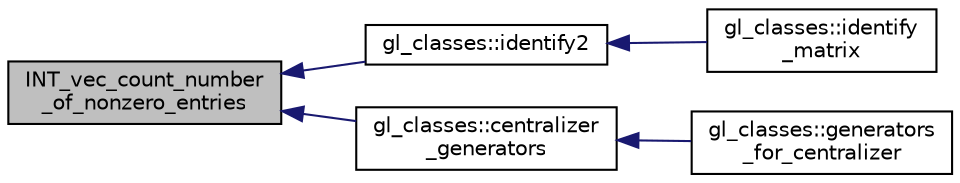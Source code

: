digraph "INT_vec_count_number_of_nonzero_entries"
{
  edge [fontname="Helvetica",fontsize="10",labelfontname="Helvetica",labelfontsize="10"];
  node [fontname="Helvetica",fontsize="10",shape=record];
  rankdir="LR";
  Node4715 [label="INT_vec_count_number\l_of_nonzero_entries",height=0.2,width=0.4,color="black", fillcolor="grey75", style="filled", fontcolor="black"];
  Node4715 -> Node4716 [dir="back",color="midnightblue",fontsize="10",style="solid",fontname="Helvetica"];
  Node4716 [label="gl_classes::identify2",height=0.2,width=0.4,color="black", fillcolor="white", style="filled",URL="$d6/dab/classgl__classes.html#a01f63c38f74a678752344f31fc3820bc"];
  Node4716 -> Node4717 [dir="back",color="midnightblue",fontsize="10",style="solid",fontname="Helvetica"];
  Node4717 [label="gl_classes::identify\l_matrix",height=0.2,width=0.4,color="black", fillcolor="white", style="filled",URL="$d6/dab/classgl__classes.html#af529d1d8ff5a52703c5ac1d70806092e"];
  Node4715 -> Node4718 [dir="back",color="midnightblue",fontsize="10",style="solid",fontname="Helvetica"];
  Node4718 [label="gl_classes::centralizer\l_generators",height=0.2,width=0.4,color="black", fillcolor="white", style="filled",URL="$d6/dab/classgl__classes.html#a0469984583efc3d27c70fb32f45d71d8"];
  Node4718 -> Node4719 [dir="back",color="midnightblue",fontsize="10",style="solid",fontname="Helvetica"];
  Node4719 [label="gl_classes::generators\l_for_centralizer",height=0.2,width=0.4,color="black", fillcolor="white", style="filled",URL="$d6/dab/classgl__classes.html#aeac561e2a41981533eb0aee6f9d2080c"];
}
